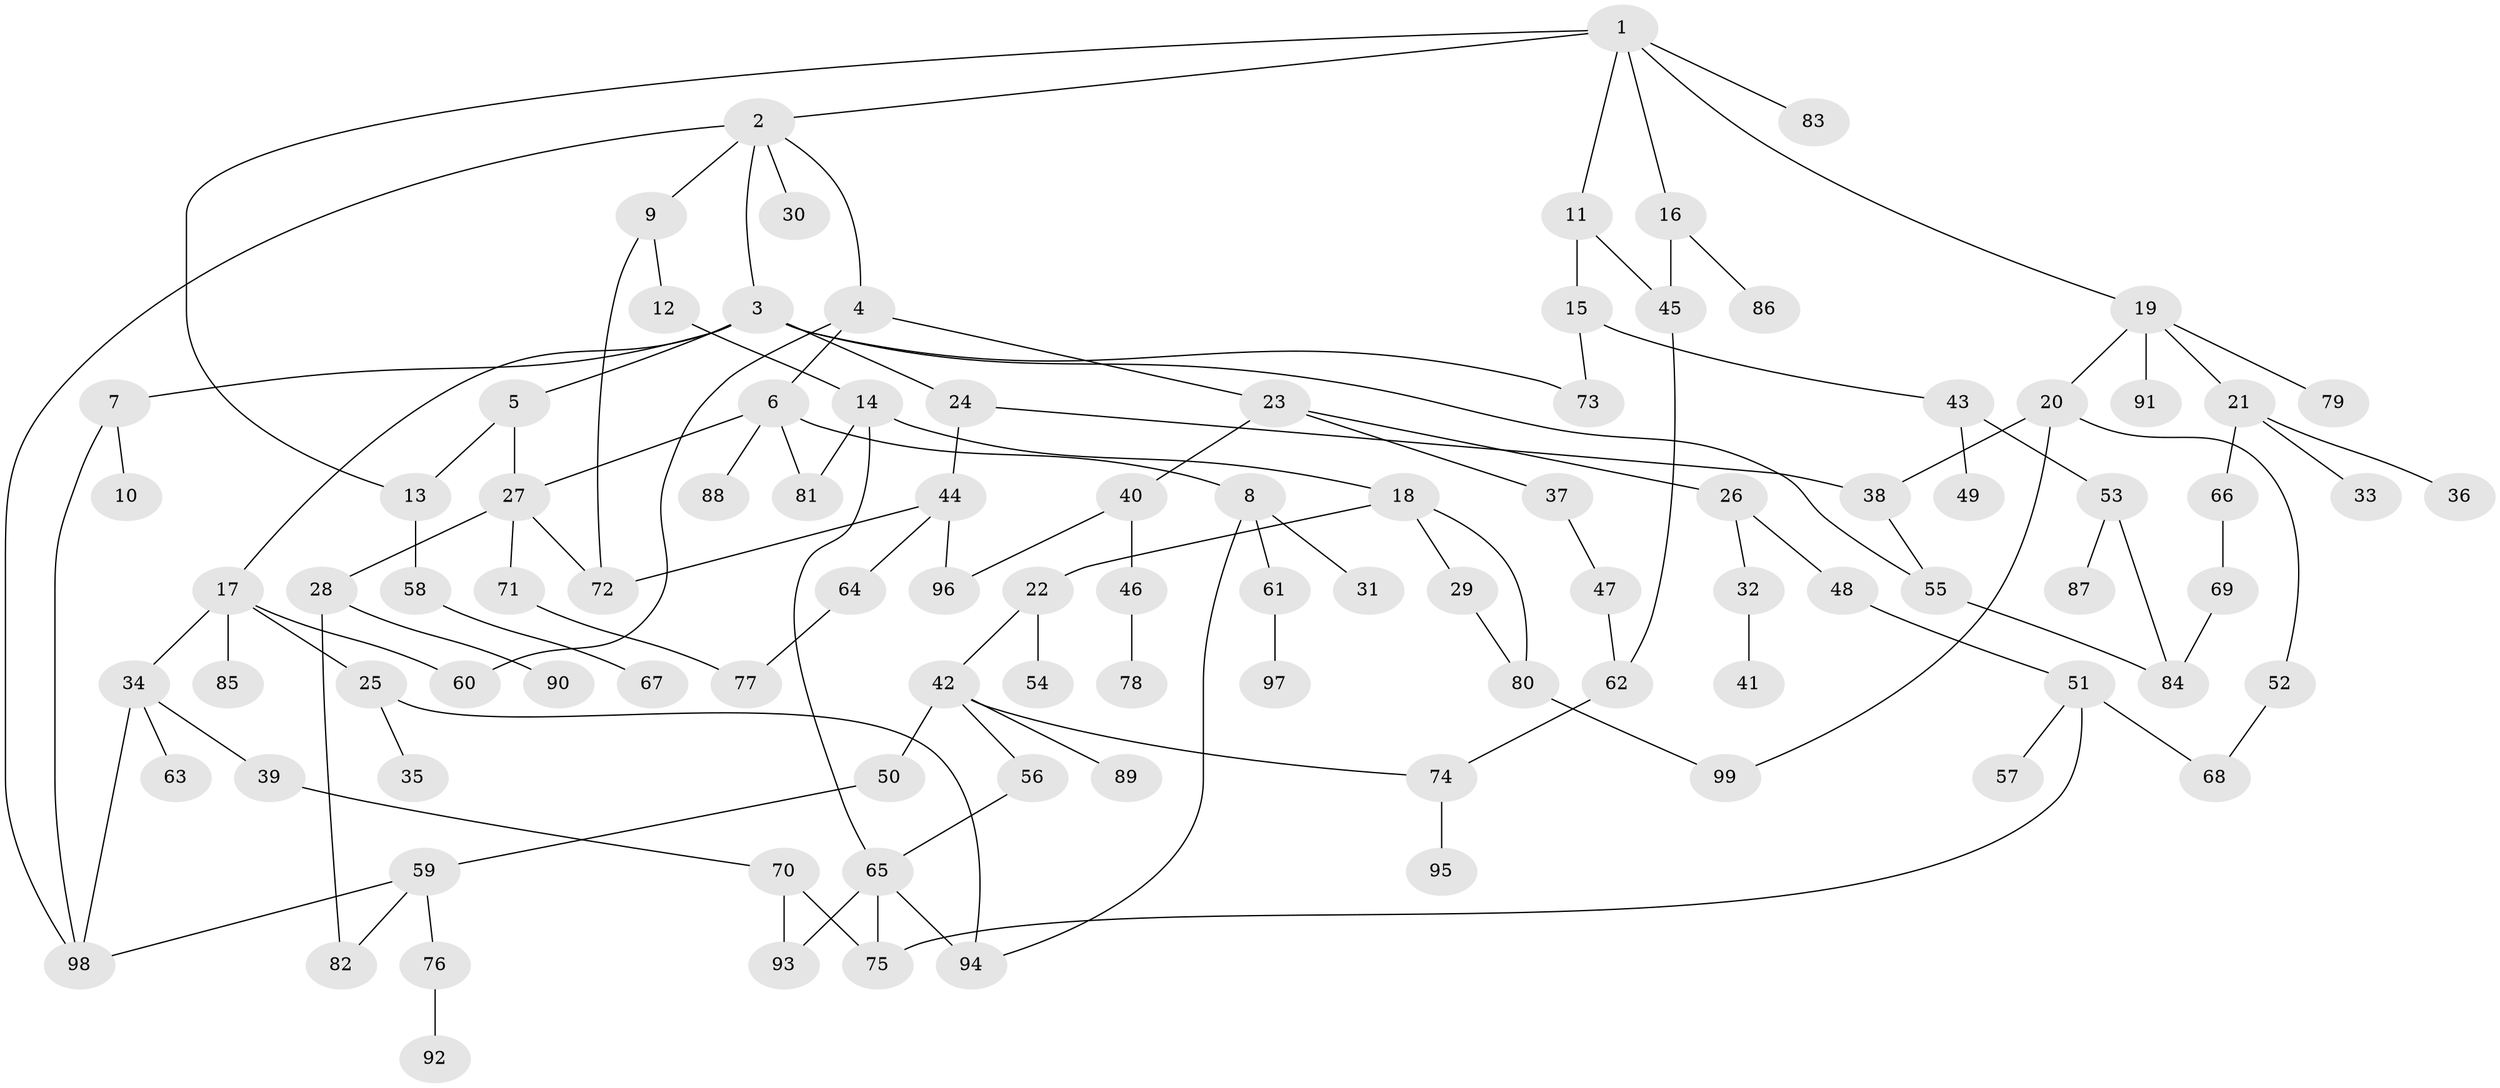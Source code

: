 // Generated by graph-tools (version 1.1) at 2025/00/03/09/25 03:00:58]
// undirected, 99 vertices, 127 edges
graph export_dot {
graph [start="1"]
  node [color=gray90,style=filled];
  1;
  2;
  3;
  4;
  5;
  6;
  7;
  8;
  9;
  10;
  11;
  12;
  13;
  14;
  15;
  16;
  17;
  18;
  19;
  20;
  21;
  22;
  23;
  24;
  25;
  26;
  27;
  28;
  29;
  30;
  31;
  32;
  33;
  34;
  35;
  36;
  37;
  38;
  39;
  40;
  41;
  42;
  43;
  44;
  45;
  46;
  47;
  48;
  49;
  50;
  51;
  52;
  53;
  54;
  55;
  56;
  57;
  58;
  59;
  60;
  61;
  62;
  63;
  64;
  65;
  66;
  67;
  68;
  69;
  70;
  71;
  72;
  73;
  74;
  75;
  76;
  77;
  78;
  79;
  80;
  81;
  82;
  83;
  84;
  85;
  86;
  87;
  88;
  89;
  90;
  91;
  92;
  93;
  94;
  95;
  96;
  97;
  98;
  99;
  1 -- 2;
  1 -- 11;
  1 -- 16;
  1 -- 19;
  1 -- 83;
  1 -- 13;
  2 -- 3;
  2 -- 4;
  2 -- 9;
  2 -- 30;
  2 -- 98;
  3 -- 5;
  3 -- 7;
  3 -- 17;
  3 -- 24;
  3 -- 55;
  3 -- 73;
  4 -- 6;
  4 -- 23;
  4 -- 60;
  5 -- 13;
  5 -- 27;
  6 -- 8;
  6 -- 81;
  6 -- 88;
  6 -- 27;
  7 -- 10;
  7 -- 98;
  8 -- 31;
  8 -- 61;
  8 -- 94;
  9 -- 12;
  9 -- 72;
  11 -- 15;
  11 -- 45;
  12 -- 14;
  13 -- 58;
  14 -- 18;
  14 -- 65;
  14 -- 81;
  15 -- 43;
  15 -- 73;
  16 -- 86;
  16 -- 45;
  17 -- 25;
  17 -- 34;
  17 -- 85;
  17 -- 60;
  18 -- 22;
  18 -- 29;
  18 -- 80;
  19 -- 20;
  19 -- 21;
  19 -- 79;
  19 -- 91;
  20 -- 38;
  20 -- 52;
  20 -- 99;
  21 -- 33;
  21 -- 36;
  21 -- 66;
  22 -- 42;
  22 -- 54;
  23 -- 26;
  23 -- 37;
  23 -- 40;
  24 -- 44;
  24 -- 38;
  25 -- 35;
  25 -- 94;
  26 -- 32;
  26 -- 48;
  27 -- 28;
  27 -- 71;
  27 -- 72;
  28 -- 82;
  28 -- 90;
  29 -- 80;
  32 -- 41;
  34 -- 39;
  34 -- 63;
  34 -- 98;
  37 -- 47;
  38 -- 55;
  39 -- 70;
  40 -- 46;
  40 -- 96;
  42 -- 50;
  42 -- 56;
  42 -- 74;
  42 -- 89;
  43 -- 49;
  43 -- 53;
  44 -- 64;
  44 -- 96;
  44 -- 72;
  45 -- 62;
  46 -- 78;
  47 -- 62;
  48 -- 51;
  50 -- 59;
  51 -- 57;
  51 -- 68;
  51 -- 75;
  52 -- 68;
  53 -- 84;
  53 -- 87;
  55 -- 84;
  56 -- 65;
  58 -- 67;
  59 -- 76;
  59 -- 98;
  59 -- 82;
  61 -- 97;
  62 -- 74;
  64 -- 77;
  65 -- 93;
  65 -- 75;
  65 -- 94;
  66 -- 69;
  69 -- 84;
  70 -- 75;
  70 -- 93;
  71 -- 77;
  74 -- 95;
  76 -- 92;
  80 -- 99;
}
